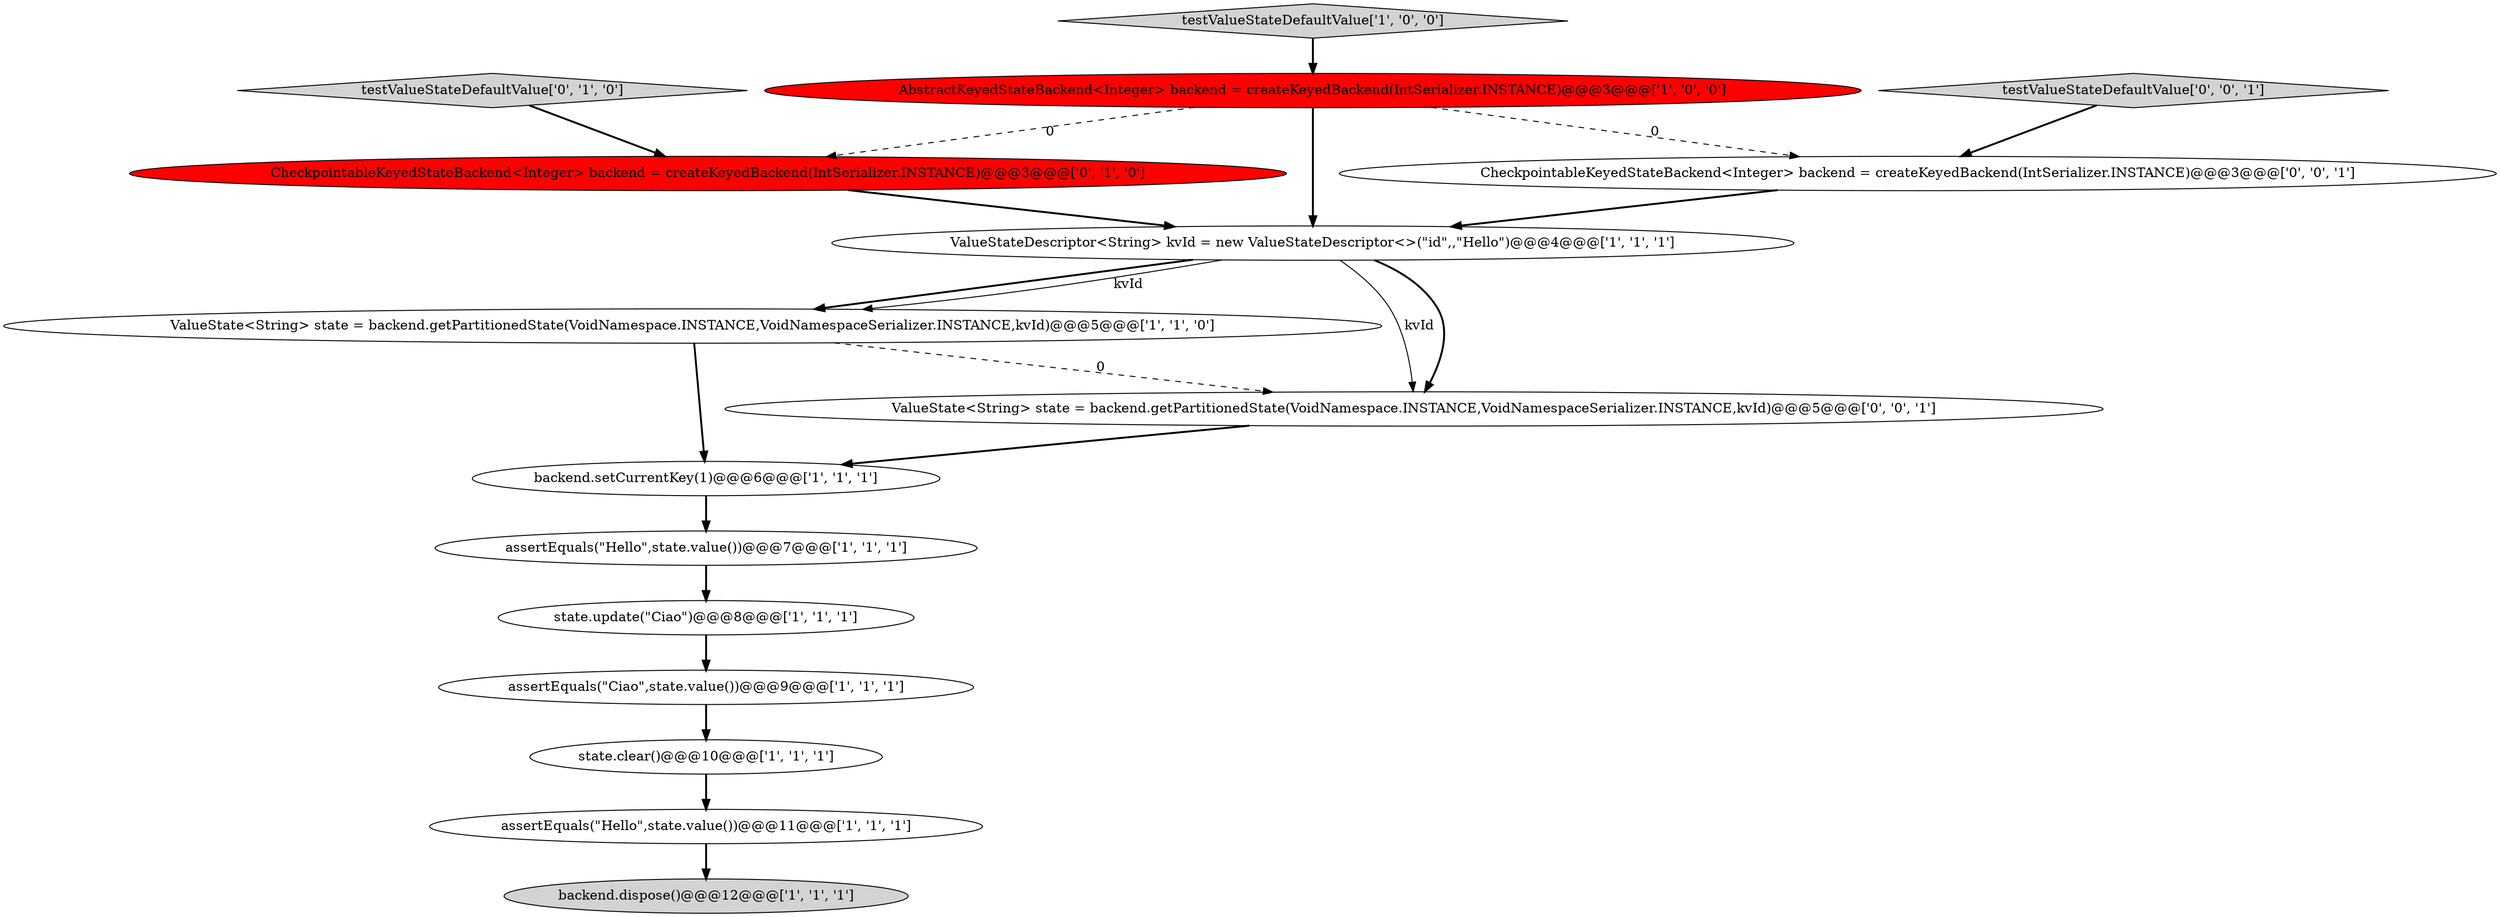 digraph {
5 [style = filled, label = "assertEquals(\"Ciao\",state.value())@@@9@@@['1', '1', '1']", fillcolor = white, shape = ellipse image = "AAA0AAABBB1BBB"];
0 [style = filled, label = "testValueStateDefaultValue['1', '0', '0']", fillcolor = lightgray, shape = diamond image = "AAA0AAABBB1BBB"];
4 [style = filled, label = "assertEquals(\"Hello\",state.value())@@@7@@@['1', '1', '1']", fillcolor = white, shape = ellipse image = "AAA0AAABBB1BBB"];
6 [style = filled, label = "backend.dispose()@@@12@@@['1', '1', '1']", fillcolor = lightgray, shape = ellipse image = "AAA0AAABBB1BBB"];
8 [style = filled, label = "state.clear()@@@10@@@['1', '1', '1']", fillcolor = white, shape = ellipse image = "AAA0AAABBB1BBB"];
9 [style = filled, label = "ValueState<String> state = backend.getPartitionedState(VoidNamespace.INSTANCE,VoidNamespaceSerializer.INSTANCE,kvId)@@@5@@@['1', '1', '0']", fillcolor = white, shape = ellipse image = "AAA0AAABBB1BBB"];
2 [style = filled, label = "ValueStateDescriptor<String> kvId = new ValueStateDescriptor<>(\"id\",,\"Hello\")@@@4@@@['1', '1', '1']", fillcolor = white, shape = ellipse image = "AAA0AAABBB1BBB"];
11 [style = filled, label = "testValueStateDefaultValue['0', '1', '0']", fillcolor = lightgray, shape = diamond image = "AAA0AAABBB2BBB"];
10 [style = filled, label = "state.update(\"Ciao\")@@@8@@@['1', '1', '1']", fillcolor = white, shape = ellipse image = "AAA0AAABBB1BBB"];
3 [style = filled, label = "backend.setCurrentKey(1)@@@6@@@['1', '1', '1']", fillcolor = white, shape = ellipse image = "AAA0AAABBB1BBB"];
12 [style = filled, label = "CheckpointableKeyedStateBackend<Integer> backend = createKeyedBackend(IntSerializer.INSTANCE)@@@3@@@['0', '1', '0']", fillcolor = red, shape = ellipse image = "AAA1AAABBB2BBB"];
14 [style = filled, label = "ValueState<String> state = backend.getPartitionedState(VoidNamespace.INSTANCE,VoidNamespaceSerializer.INSTANCE,kvId)@@@5@@@['0', '0', '1']", fillcolor = white, shape = ellipse image = "AAA0AAABBB3BBB"];
1 [style = filled, label = "AbstractKeyedStateBackend<Integer> backend = createKeyedBackend(IntSerializer.INSTANCE)@@@3@@@['1', '0', '0']", fillcolor = red, shape = ellipse image = "AAA1AAABBB1BBB"];
13 [style = filled, label = "CheckpointableKeyedStateBackend<Integer> backend = createKeyedBackend(IntSerializer.INSTANCE)@@@3@@@['0', '0', '1']", fillcolor = white, shape = ellipse image = "AAA0AAABBB3BBB"];
7 [style = filled, label = "assertEquals(\"Hello\",state.value())@@@11@@@['1', '1', '1']", fillcolor = white, shape = ellipse image = "AAA0AAABBB1BBB"];
15 [style = filled, label = "testValueStateDefaultValue['0', '0', '1']", fillcolor = lightgray, shape = diamond image = "AAA0AAABBB3BBB"];
4->10 [style = bold, label=""];
14->3 [style = bold, label=""];
5->8 [style = bold, label=""];
15->13 [style = bold, label=""];
2->14 [style = solid, label="kvId"];
11->12 [style = bold, label=""];
2->9 [style = bold, label=""];
3->4 [style = bold, label=""];
8->7 [style = bold, label=""];
1->13 [style = dashed, label="0"];
1->12 [style = dashed, label="0"];
12->2 [style = bold, label=""];
9->14 [style = dashed, label="0"];
10->5 [style = bold, label=""];
0->1 [style = bold, label=""];
2->14 [style = bold, label=""];
7->6 [style = bold, label=""];
9->3 [style = bold, label=""];
1->2 [style = bold, label=""];
2->9 [style = solid, label="kvId"];
13->2 [style = bold, label=""];
}
